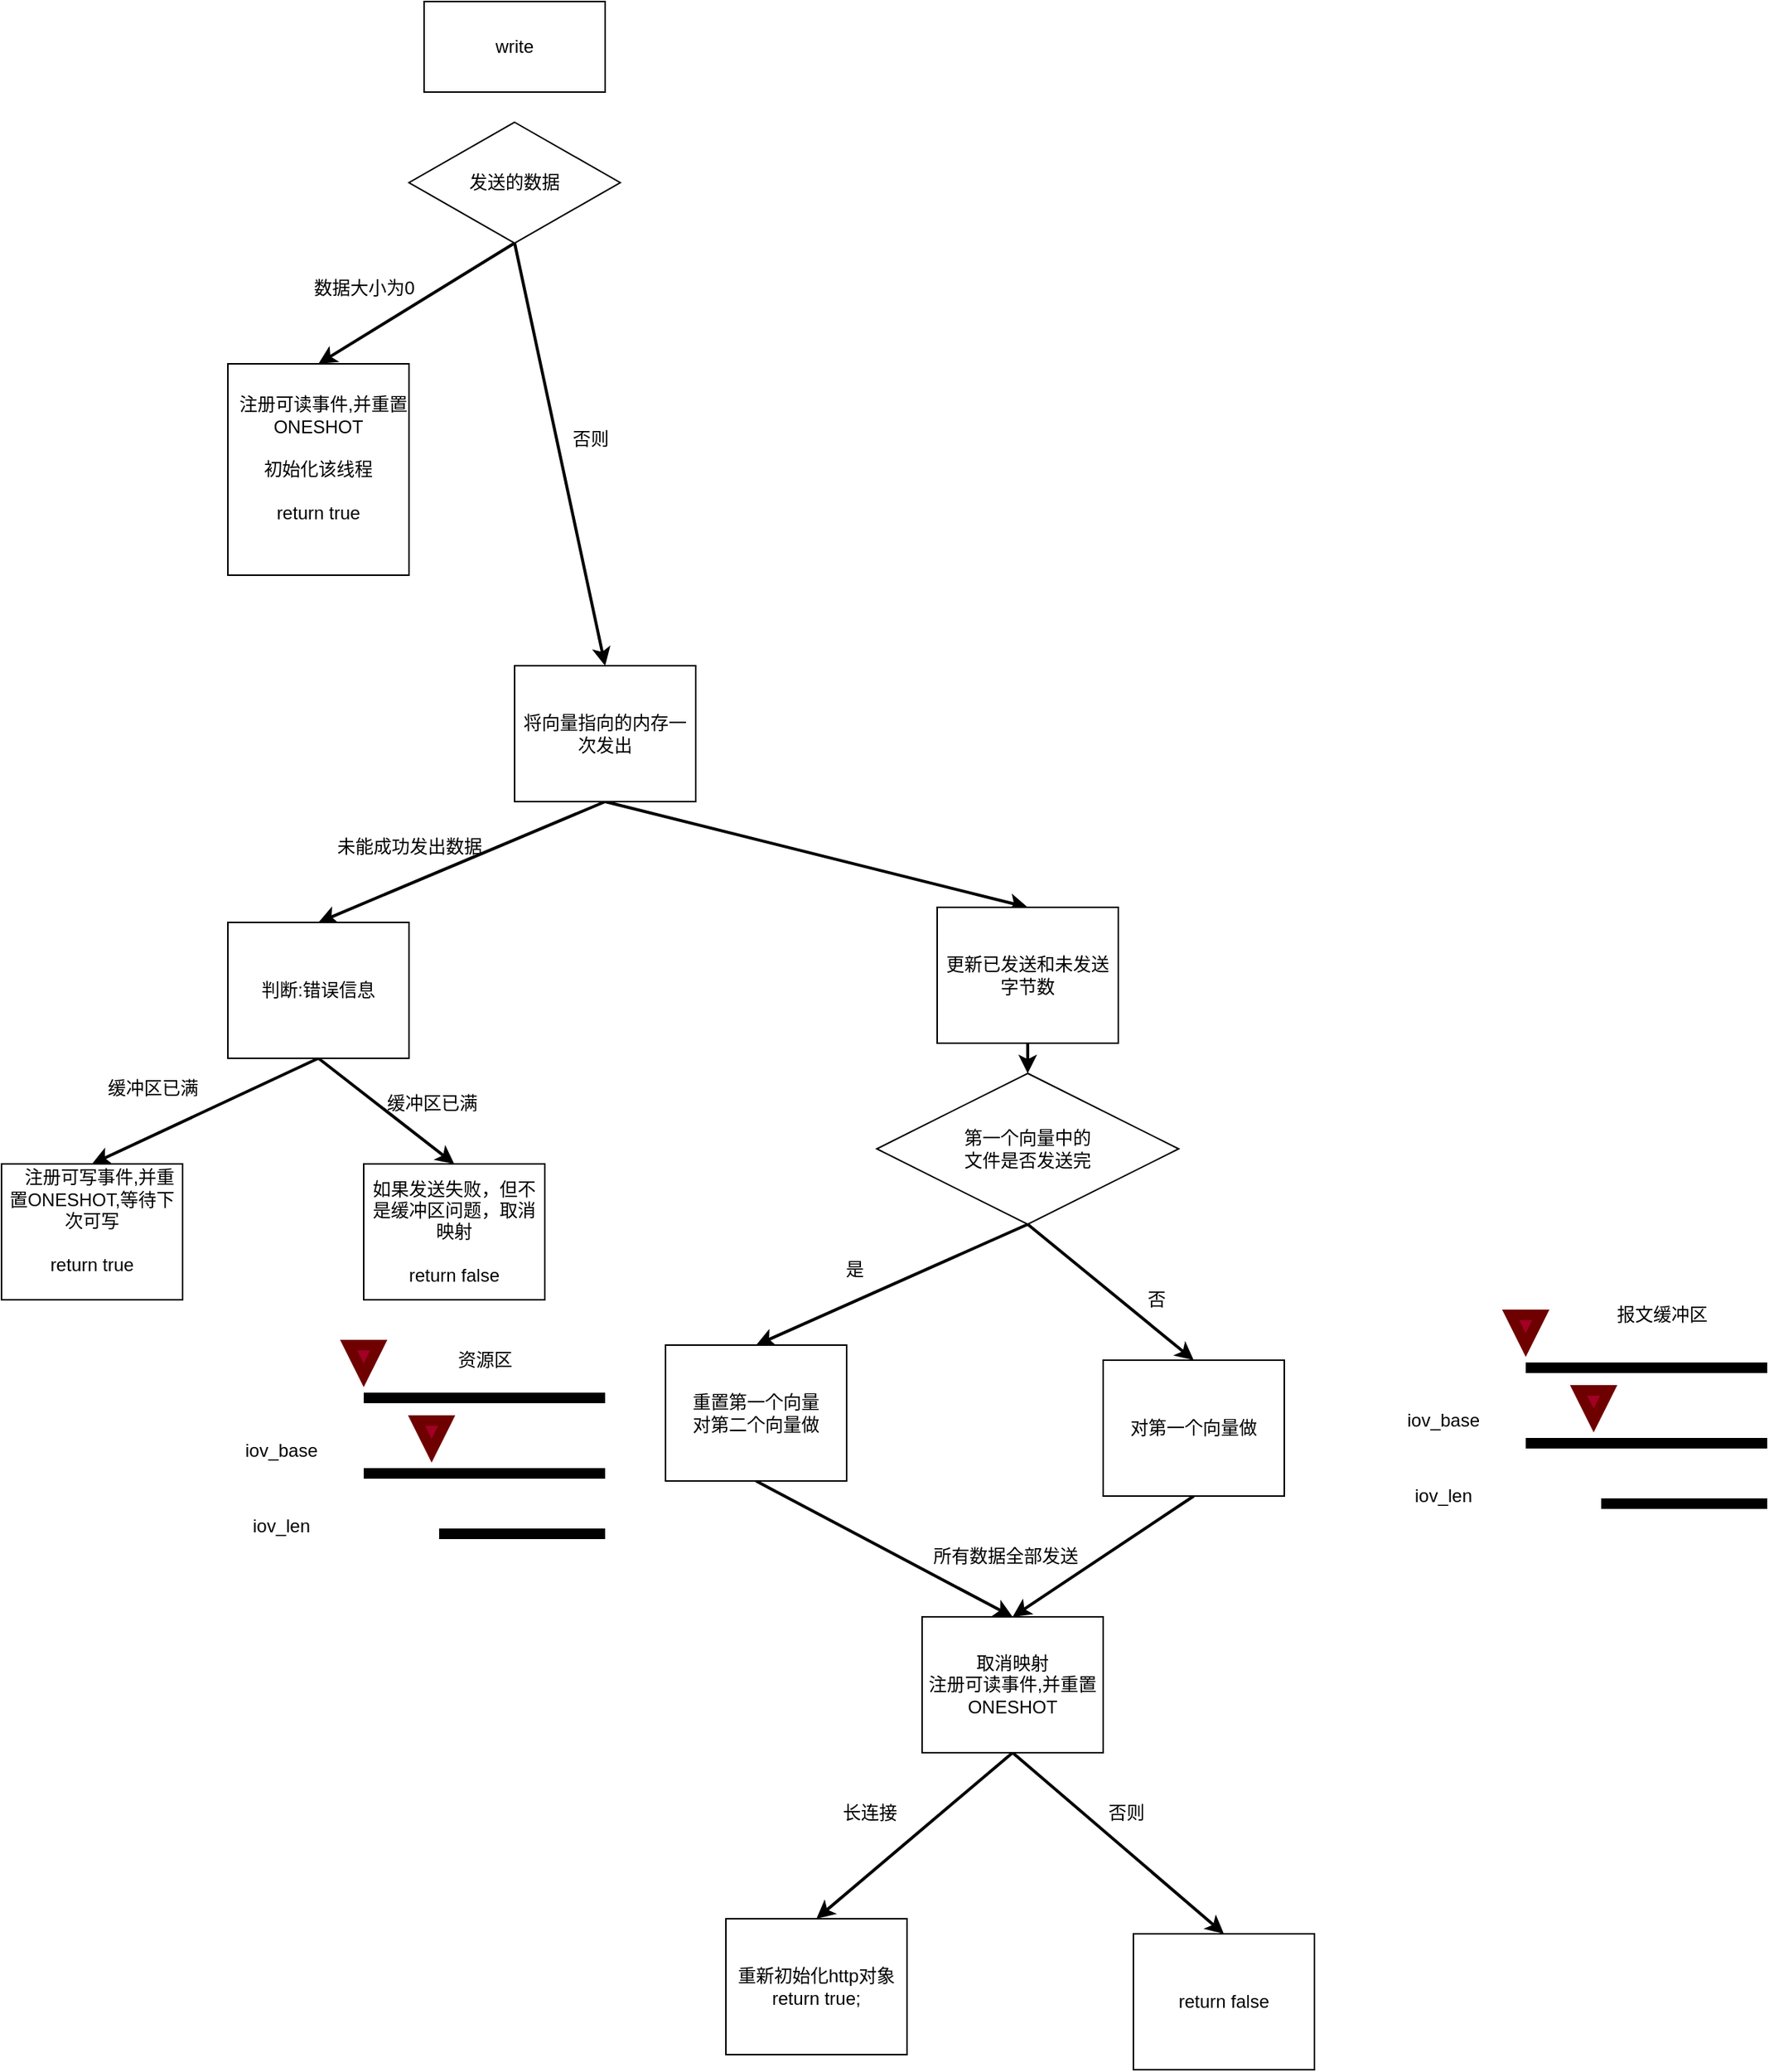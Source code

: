 <mxfile>
    <diagram id="VlAkhZ9R9knpwAzVjq1d" name="第 1 页">
        <mxGraphModel dx="876" dy="523" grid="1" gridSize="10" guides="1" tooltips="1" connect="1" arrows="1" fold="1" page="1" pageScale="1" pageWidth="1200" pageHeight="1920" background="#FFFFFF" math="0" shadow="0">
            <root>
                <mxCell id="0"/>
                <mxCell id="1" parent="0"/>
                <mxCell id="2" value="write" style="whiteSpace=wrap;html=1;" vertex="1" parent="1">
                    <mxGeometry x="530" y="60" width="120" height="60" as="geometry"/>
                </mxCell>
                <mxCell id="7" style="edgeStyle=none;html=1;exitX=0.5;exitY=1;exitDx=0;exitDy=0;entryX=0.5;entryY=0;entryDx=0;entryDy=0;strokeWidth=2;strokeColor=#000000;" edge="1" parent="1" source="4" target="6">
                    <mxGeometry relative="1" as="geometry"/>
                </mxCell>
                <mxCell id="10" style="edgeStyle=none;html=1;exitX=0.5;exitY=1;exitDx=0;exitDy=0;entryX=0.5;entryY=0;entryDx=0;entryDy=0;fontColor=#000000;strokeColor=#000000;strokeWidth=2;" edge="1" parent="1" source="4" target="9">
                    <mxGeometry relative="1" as="geometry"/>
                </mxCell>
                <mxCell id="4" value="发送的数据" style="rhombus;whiteSpace=wrap;html=1;" vertex="1" parent="1">
                    <mxGeometry x="520" y="140" width="140" height="80" as="geometry"/>
                </mxCell>
                <mxCell id="6" value="&lt;div&gt;&amp;nbsp; 注册可读事件,并重置ONESHOT&lt;/div&gt;&lt;div&gt;&lt;br&gt;&lt;/div&gt;&lt;div&gt;初始化该线程&lt;/div&gt;&lt;div&gt;&lt;br&gt;&lt;/div&gt;&lt;div&gt;return true&lt;/div&gt;&lt;div&gt;&lt;br&gt;&lt;/div&gt;" style="whiteSpace=wrap;html=1;" vertex="1" parent="1">
                    <mxGeometry x="400" y="300" width="120" height="140" as="geometry"/>
                </mxCell>
                <mxCell id="8" value="&lt;font color=&quot;#000000&quot;&gt;数据大小为0&lt;/font&gt;" style="text;html=1;align=center;verticalAlign=middle;resizable=0;points=[];autosize=1;strokeColor=none;fillColor=none;" vertex="1" parent="1">
                    <mxGeometry x="450" y="240" width="80" height="20" as="geometry"/>
                </mxCell>
                <mxCell id="14" style="edgeStyle=none;html=1;exitX=0.5;exitY=1;exitDx=0;exitDy=0;entryX=0.5;entryY=0;entryDx=0;entryDy=0;fontColor=#000000;strokeColor=#000000;strokeWidth=2;" edge="1" parent="1" source="9" target="13">
                    <mxGeometry relative="1" as="geometry"/>
                </mxCell>
                <mxCell id="23" style="edgeStyle=none;html=1;exitX=0.5;exitY=1;exitDx=0;exitDy=0;entryX=0.5;entryY=0;entryDx=0;entryDy=0;fontColor=#000000;strokeColor=#000000;strokeWidth=2;" edge="1" parent="1" source="9" target="22">
                    <mxGeometry relative="1" as="geometry"/>
                </mxCell>
                <mxCell id="9" value="将向量指向的内存一次发出" style="whiteSpace=wrap;html=1;" vertex="1" parent="1">
                    <mxGeometry x="590" y="500" width="120" height="90" as="geometry"/>
                </mxCell>
                <mxCell id="11" value="&lt;font color=&quot;#000000&quot;&gt;否则&lt;/font&gt;" style="text;html=1;align=center;verticalAlign=middle;resizable=0;points=[];autosize=1;strokeColor=none;fillColor=none;" vertex="1" parent="1">
                    <mxGeometry x="620" y="340" width="40" height="20" as="geometry"/>
                </mxCell>
                <mxCell id="19" style="edgeStyle=none;html=1;exitX=0.5;exitY=1;exitDx=0;exitDy=0;entryX=0.5;entryY=0;entryDx=0;entryDy=0;fontColor=#000000;strokeColor=#000000;strokeWidth=2;" edge="1" parent="1" source="13" target="16">
                    <mxGeometry relative="1" as="geometry"/>
                </mxCell>
                <mxCell id="20" style="edgeStyle=none;html=1;exitX=0.5;exitY=1;exitDx=0;exitDy=0;entryX=0.5;entryY=0;entryDx=0;entryDy=0;fontColor=#000000;strokeColor=#000000;strokeWidth=2;" edge="1" parent="1" source="13" target="17">
                    <mxGeometry relative="1" as="geometry"/>
                </mxCell>
                <mxCell id="13" value="判断:错误信息" style="whiteSpace=wrap;html=1;" vertex="1" parent="1">
                    <mxGeometry x="400" y="670" width="120" height="90" as="geometry"/>
                </mxCell>
                <mxCell id="15" value="&lt;font color=&quot;#000000&quot;&gt;未能成功发出数据&lt;/font&gt;" style="text;html=1;align=center;verticalAlign=middle;resizable=0;points=[];autosize=1;strokeColor=none;fillColor=none;" vertex="1" parent="1">
                    <mxGeometry x="465" y="610" width="110" height="20" as="geometry"/>
                </mxCell>
                <mxCell id="16" value="&lt;div&gt;&amp;nbsp; &amp;nbsp;注册可写事件,并重置ONESHOT,等待下次可写&lt;/div&gt;&lt;div&gt;&lt;br&gt;&lt;/div&gt;&lt;div&gt;return true&lt;/div&gt;&lt;div&gt;&lt;br&gt;&lt;/div&gt;" style="whiteSpace=wrap;html=1;" vertex="1" parent="1">
                    <mxGeometry x="250" y="830" width="120" height="90" as="geometry"/>
                </mxCell>
                <mxCell id="17" value="如果发送失败，但不是缓冲区问题，取消映射&lt;br&gt;&lt;br&gt;return false" style="whiteSpace=wrap;html=1;" vertex="1" parent="1">
                    <mxGeometry x="490" y="830" width="120" height="90" as="geometry"/>
                </mxCell>
                <mxCell id="18" value="&lt;font color=&quot;#000000&quot;&gt;缓冲区已满&lt;/font&gt;" style="text;html=1;align=center;verticalAlign=middle;resizable=0;points=[];autosize=1;strokeColor=none;fillColor=none;" vertex="1" parent="1">
                    <mxGeometry x="310" y="770" width="80" height="20" as="geometry"/>
                </mxCell>
                <mxCell id="21" value="&lt;font color=&quot;#000000&quot;&gt;缓冲区已满&lt;/font&gt;" style="text;html=1;align=center;verticalAlign=middle;resizable=0;points=[];autosize=1;strokeColor=none;fillColor=none;" vertex="1" parent="1">
                    <mxGeometry x="495" y="780" width="80" height="20" as="geometry"/>
                </mxCell>
                <mxCell id="25" style="edgeStyle=none;html=1;exitX=0.5;exitY=1;exitDx=0;exitDy=0;entryX=0.5;entryY=0;entryDx=0;entryDy=0;fontColor=#000000;strokeColor=#000000;strokeWidth=2;" edge="1" parent="1" source="22" target="24">
                    <mxGeometry relative="1" as="geometry"/>
                </mxCell>
                <mxCell id="22" value="更新已发送和未发送字节数" style="whiteSpace=wrap;html=1;" vertex="1" parent="1">
                    <mxGeometry x="870" y="660" width="120" height="90" as="geometry"/>
                </mxCell>
                <mxCell id="28" style="edgeStyle=none;html=1;exitX=0.5;exitY=1;exitDx=0;exitDy=0;entryX=0.5;entryY=0;entryDx=0;entryDy=0;fontColor=#000000;strokeColor=#000000;strokeWidth=2;" edge="1" parent="1" source="24" target="27">
                    <mxGeometry relative="1" as="geometry"/>
                </mxCell>
                <mxCell id="62" style="edgeStyle=none;html=1;exitX=0.5;exitY=1;exitDx=0;exitDy=0;entryX=0.5;entryY=0;entryDx=0;entryDy=0;fontColor=#000000;strokeColor=#000000;strokeWidth=2;" edge="1" parent="1" source="24" target="42">
                    <mxGeometry relative="1" as="geometry"/>
                </mxCell>
                <mxCell id="24" value="第一个向量中的&lt;br&gt;文件是否发送完" style="rhombus;whiteSpace=wrap;html=1;" vertex="1" parent="1">
                    <mxGeometry x="830" y="770" width="200" height="100" as="geometry"/>
                </mxCell>
                <mxCell id="26" value="&lt;font color=&quot;#000000&quot;&gt;是&lt;/font&gt;" style="text;html=1;align=center;verticalAlign=middle;resizable=0;points=[];autosize=1;strokeColor=none;fillColor=none;" vertex="1" parent="1">
                    <mxGeometry x="800" y="890" width="30" height="20" as="geometry"/>
                </mxCell>
                <mxCell id="61" style="edgeStyle=none;html=1;exitX=0.5;exitY=1;exitDx=0;exitDy=0;entryX=0.5;entryY=0;entryDx=0;entryDy=0;fontColor=#000000;strokeColor=#000000;strokeWidth=2;" edge="1" parent="1" source="27" target="52">
                    <mxGeometry relative="1" as="geometry"/>
                </mxCell>
                <mxCell id="27" value="重置第一个向量&lt;br&gt;对第二个向量做" style="whiteSpace=wrap;html=1;" vertex="1" parent="1">
                    <mxGeometry x="690" y="950" width="120" height="90" as="geometry"/>
                </mxCell>
                <mxCell id="30" value="" style="line;strokeWidth=7;html=1;fontColor=#000000;strokeColor=#000000;" vertex="1" parent="1">
                    <mxGeometry x="490" y="980" width="160" height="10" as="geometry"/>
                </mxCell>
                <mxCell id="31" value="" style="line;strokeWidth=7;html=1;fontColor=#000000;strokeColor=#000000;" vertex="1" parent="1">
                    <mxGeometry x="490" y="1030" width="160" height="10" as="geometry"/>
                </mxCell>
                <mxCell id="32" value="" style="line;strokeWidth=7;html=1;fontColor=#000000;strokeColor=#000000;" vertex="1" parent="1">
                    <mxGeometry x="540" y="1070" width="110" height="10" as="geometry"/>
                </mxCell>
                <mxCell id="34" value="" style="triangle;whiteSpace=wrap;html=1;fontColor=#ffffff;strokeColor=#6F0000;strokeWidth=7;fillColor=#a20025;direction=south;" vertex="1" parent="1">
                    <mxGeometry x="525" y="1000" width="20" height="20" as="geometry"/>
                </mxCell>
                <mxCell id="37" value="" style="triangle;whiteSpace=wrap;html=1;fontColor=#ffffff;strokeColor=#6F0000;strokeWidth=7;fillColor=#a20025;direction=south;" vertex="1" parent="1">
                    <mxGeometry x="480" y="950" width="20" height="20" as="geometry"/>
                </mxCell>
                <mxCell id="40" value="iov_base" style="text;html=1;align=center;verticalAlign=middle;resizable=0;points=[];autosize=1;strokeColor=none;fillColor=none;fontColor=#000000;" vertex="1" parent="1">
                    <mxGeometry x="400" y="1010" width="70" height="20" as="geometry"/>
                </mxCell>
                <mxCell id="41" value="iov_len" style="text;html=1;align=center;verticalAlign=middle;resizable=0;points=[];autosize=1;strokeColor=none;fillColor=none;fontColor=#000000;" vertex="1" parent="1">
                    <mxGeometry x="405" y="1060" width="60" height="20" as="geometry"/>
                </mxCell>
                <mxCell id="59" style="edgeStyle=none;html=1;exitX=0.5;exitY=1;exitDx=0;exitDy=0;entryX=0.5;entryY=0;entryDx=0;entryDy=0;fontColor=#000000;strokeColor=#000000;strokeWidth=2;" edge="1" parent="1" source="42" target="52">
                    <mxGeometry relative="1" as="geometry"/>
                </mxCell>
                <mxCell id="42" value="对第一个向量做" style="whiteSpace=wrap;html=1;" vertex="1" parent="1">
                    <mxGeometry x="980" y="960" width="120" height="90" as="geometry"/>
                </mxCell>
                <mxCell id="43" value="" style="line;strokeWidth=7;html=1;fontColor=#000000;strokeColor=#000000;" vertex="1" parent="1">
                    <mxGeometry x="1260" y="960" width="160" height="10" as="geometry"/>
                </mxCell>
                <mxCell id="44" value="" style="line;strokeWidth=7;html=1;fontColor=#000000;strokeColor=#000000;" vertex="1" parent="1">
                    <mxGeometry x="1260" y="1010" width="160" height="10" as="geometry"/>
                </mxCell>
                <mxCell id="45" value="" style="line;strokeWidth=7;html=1;fontColor=#000000;strokeColor=#000000;" vertex="1" parent="1">
                    <mxGeometry x="1310" y="1050" width="110" height="10" as="geometry"/>
                </mxCell>
                <mxCell id="46" value="" style="triangle;whiteSpace=wrap;html=1;fontColor=#ffffff;strokeColor=#6F0000;strokeWidth=7;fillColor=#a20025;direction=south;" vertex="1" parent="1">
                    <mxGeometry x="1295" y="980" width="20" height="20" as="geometry"/>
                </mxCell>
                <mxCell id="47" value="" style="triangle;whiteSpace=wrap;html=1;fontColor=#ffffff;strokeColor=#6F0000;strokeWidth=7;fillColor=#a20025;direction=south;" vertex="1" parent="1">
                    <mxGeometry x="1250" y="930" width="20" height="20" as="geometry"/>
                </mxCell>
                <mxCell id="48" value="iov_base" style="text;html=1;align=center;verticalAlign=middle;resizable=0;points=[];autosize=1;strokeColor=none;fillColor=none;fontColor=#000000;" vertex="1" parent="1">
                    <mxGeometry x="1170" y="990" width="70" height="20" as="geometry"/>
                </mxCell>
                <mxCell id="49" value="iov_len" style="text;html=1;align=center;verticalAlign=middle;resizable=0;points=[];autosize=1;strokeColor=none;fillColor=none;fontColor=#000000;" vertex="1" parent="1">
                    <mxGeometry x="1175" y="1040" width="60" height="20" as="geometry"/>
                </mxCell>
                <mxCell id="55" style="edgeStyle=none;html=1;exitX=0.5;exitY=1;exitDx=0;exitDy=0;entryX=0.5;entryY=0;entryDx=0;entryDy=0;fontColor=#000000;strokeColor=#000000;strokeWidth=2;" edge="1" parent="1" source="52" target="53">
                    <mxGeometry relative="1" as="geometry"/>
                </mxCell>
                <mxCell id="56" style="edgeStyle=none;html=1;exitX=0.5;exitY=1;exitDx=0;exitDy=0;entryX=0.5;entryY=0;entryDx=0;entryDy=0;fontColor=#000000;strokeColor=#000000;strokeWidth=2;" edge="1" parent="1" source="52" target="54">
                    <mxGeometry relative="1" as="geometry"/>
                </mxCell>
                <mxCell id="52" value="取消映射&lt;br&gt;注册可读事件,并重置ONESHOT" style="whiteSpace=wrap;html=1;" vertex="1" parent="1">
                    <mxGeometry x="860" y="1130" width="120" height="90" as="geometry"/>
                </mxCell>
                <mxCell id="53" value="重新初始化http对象&lt;br&gt;return true;" style="whiteSpace=wrap;html=1;" vertex="1" parent="1">
                    <mxGeometry x="730" y="1330" width="120" height="90" as="geometry"/>
                </mxCell>
                <mxCell id="54" value="return false" style="whiteSpace=wrap;html=1;" vertex="1" parent="1">
                    <mxGeometry x="1000" y="1340" width="120" height="90" as="geometry"/>
                </mxCell>
                <mxCell id="57" value="长连接" style="text;html=1;align=center;verticalAlign=middle;resizable=0;points=[];autosize=1;strokeColor=none;fillColor=none;fontColor=#000000;" vertex="1" parent="1">
                    <mxGeometry x="800" y="1250" width="50" height="20" as="geometry"/>
                </mxCell>
                <mxCell id="58" value="否则" style="text;html=1;align=center;verticalAlign=middle;resizable=0;points=[];autosize=1;strokeColor=none;fillColor=none;fontColor=#000000;" vertex="1" parent="1">
                    <mxGeometry x="975" y="1250" width="40" height="20" as="geometry"/>
                </mxCell>
                <mxCell id="60" value="所有数据全部发送" style="text;html=1;align=center;verticalAlign=middle;resizable=0;points=[];autosize=1;strokeColor=none;fillColor=none;fontColor=#000000;" vertex="1" parent="1">
                    <mxGeometry x="860" y="1080" width="110" height="20" as="geometry"/>
                </mxCell>
                <mxCell id="63" value="&lt;font color=&quot;#000000&quot;&gt;否&lt;/font&gt;" style="text;html=1;align=center;verticalAlign=middle;resizable=0;points=[];autosize=1;strokeColor=none;fillColor=none;" vertex="1" parent="1">
                    <mxGeometry x="1000" y="910" width="30" height="20" as="geometry"/>
                </mxCell>
                <mxCell id="64" value="资源区" style="text;html=1;align=center;verticalAlign=middle;resizable=0;points=[];autosize=1;strokeColor=none;fillColor=none;fontColor=#000000;" vertex="1" parent="1">
                    <mxGeometry x="545" y="950" width="50" height="20" as="geometry"/>
                </mxCell>
                <mxCell id="65" value="报文缓冲区" style="text;html=1;align=center;verticalAlign=middle;resizable=0;points=[];autosize=1;strokeColor=none;fillColor=none;fontColor=#000000;" vertex="1" parent="1">
                    <mxGeometry x="1310" y="920" width="80" height="20" as="geometry"/>
                </mxCell>
            </root>
        </mxGraphModel>
    </diagram>
</mxfile>